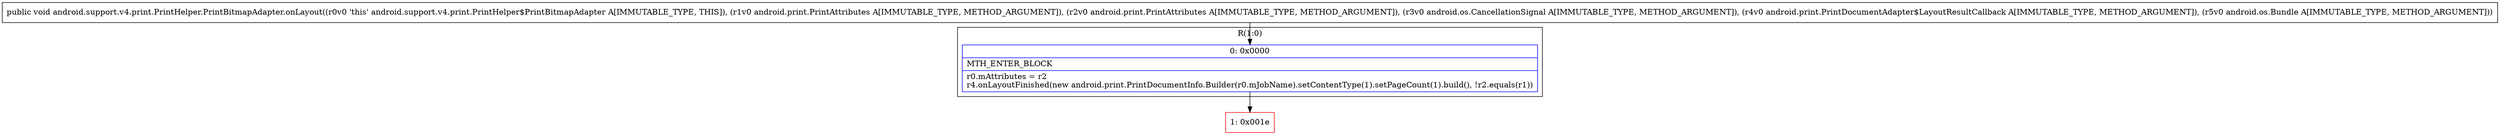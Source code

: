 digraph "CFG forandroid.support.v4.print.PrintHelper.PrintBitmapAdapter.onLayout(Landroid\/print\/PrintAttributes;Landroid\/print\/PrintAttributes;Landroid\/os\/CancellationSignal;Landroid\/print\/PrintDocumentAdapter$LayoutResultCallback;Landroid\/os\/Bundle;)V" {
subgraph cluster_Region_1074527903 {
label = "R(1:0)";
node [shape=record,color=blue];
Node_0 [shape=record,label="{0\:\ 0x0000|MTH_ENTER_BLOCK\l|r0.mAttributes = r2\lr4.onLayoutFinished(new android.print.PrintDocumentInfo.Builder(r0.mJobName).setContentType(1).setPageCount(1).build(), !r2.equals(r1))\l}"];
}
Node_1 [shape=record,color=red,label="{1\:\ 0x001e}"];
MethodNode[shape=record,label="{public void android.support.v4.print.PrintHelper.PrintBitmapAdapter.onLayout((r0v0 'this' android.support.v4.print.PrintHelper$PrintBitmapAdapter A[IMMUTABLE_TYPE, THIS]), (r1v0 android.print.PrintAttributes A[IMMUTABLE_TYPE, METHOD_ARGUMENT]), (r2v0 android.print.PrintAttributes A[IMMUTABLE_TYPE, METHOD_ARGUMENT]), (r3v0 android.os.CancellationSignal A[IMMUTABLE_TYPE, METHOD_ARGUMENT]), (r4v0 android.print.PrintDocumentAdapter$LayoutResultCallback A[IMMUTABLE_TYPE, METHOD_ARGUMENT]), (r5v0 android.os.Bundle A[IMMUTABLE_TYPE, METHOD_ARGUMENT])) }"];
MethodNode -> Node_0;
Node_0 -> Node_1;
}


